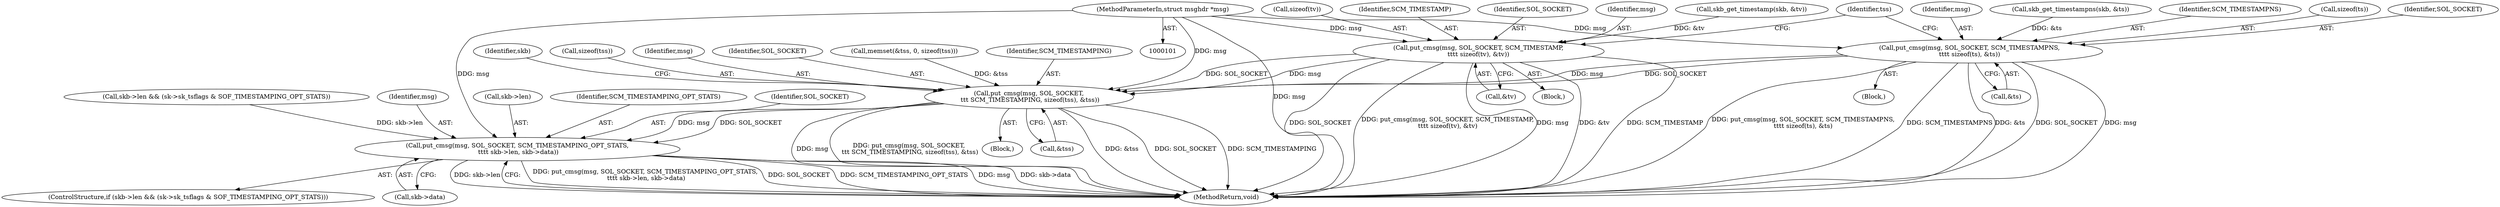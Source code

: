 digraph "0_linux_8605330aac5a5785630aec8f64378a54891937cc_0@pointer" {
"1000102" [label="(MethodParameterIn,struct msghdr *msg)"];
"1000146" [label="(Call,put_cmsg(msg, SOL_SOCKET, SCM_TIMESTAMP,\n\t\t\t\t sizeof(tv), &tv))"];
"1000219" [label="(Call,put_cmsg(msg, SOL_SOCKET,\n \t\t\t SCM_TIMESTAMPING, sizeof(tss), &tss))"];
"1000237" [label="(Call,put_cmsg(msg, SOL_SOCKET, SCM_TIMESTAMPING_OPT_STATS,\n \t\t\t\t skb->len, skb->data))"];
"1000161" [label="(Call,put_cmsg(msg, SOL_SOCKET, SCM_TIMESTAMPNS,\n\t\t\t\t sizeof(ts), &ts))"];
"1000218" [label="(Block,)"];
"1000146" [label="(Call,put_cmsg(msg, SOL_SOCKET, SCM_TIMESTAMP,\n\t\t\t\t sizeof(tv), &tv))"];
"1000230" [label="(Identifier,skb)"];
"1000227" [label="(ControlStructure,if (skb->len && (sk->sk_tsflags & SOF_TIMESTAMPING_OPT_STATS)))"];
"1000171" [label="(Identifier,tss)"];
"1000155" [label="(Block,)"];
"1000237" [label="(Call,put_cmsg(msg, SOL_SOCKET, SCM_TIMESTAMPING_OPT_STATS,\n \t\t\t\t skb->len, skb->data))"];
"1000149" [label="(Identifier,SCM_TIMESTAMP)"];
"1000163" [label="(Identifier,SOL_SOCKET)"];
"1000228" [label="(Call,skb->len && (sk->sk_tsflags & SOF_TIMESTAMPING_OPT_STATS))"];
"1000225" [label="(Call,&tss)"];
"1000244" [label="(Call,skb->data)"];
"1000162" [label="(Identifier,msg)"];
"1000157" [label="(Call,skb_get_timestampns(skb, &ts))"];
"1000148" [label="(Identifier,SOL_SOCKET)"];
"1000152" [label="(Call,&tv)"];
"1000167" [label="(Call,&ts)"];
"1000223" [label="(Call,sizeof(tss))"];
"1000241" [label="(Call,skb->len)"];
"1000220" [label="(Identifier,msg)"];
"1000164" [label="(Identifier,SCM_TIMESTAMPNS)"];
"1000240" [label="(Identifier,SCM_TIMESTAMPING_OPT_STATS)"];
"1000147" [label="(Identifier,msg)"];
"1000221" [label="(Identifier,SOL_SOCKET)"];
"1000142" [label="(Call,skb_get_timestamp(skb, &tv))"];
"1000102" [label="(MethodParameterIn,struct msghdr *msg)"];
"1000219" [label="(Call,put_cmsg(msg, SOL_SOCKET,\n \t\t\t SCM_TIMESTAMPING, sizeof(tss), &tss))"];
"1000247" [label="(MethodReturn,void)"];
"1000140" [label="(Block,)"];
"1000239" [label="(Identifier,SOL_SOCKET)"];
"1000165" [label="(Call,sizeof(ts))"];
"1000169" [label="(Call,memset(&tss, 0, sizeof(tss)))"];
"1000150" [label="(Call,sizeof(tv))"];
"1000222" [label="(Identifier,SCM_TIMESTAMPING)"];
"1000238" [label="(Identifier,msg)"];
"1000161" [label="(Call,put_cmsg(msg, SOL_SOCKET, SCM_TIMESTAMPNS,\n\t\t\t\t sizeof(ts), &ts))"];
"1000102" -> "1000101"  [label="AST: "];
"1000102" -> "1000247"  [label="DDG: msg"];
"1000102" -> "1000146"  [label="DDG: msg"];
"1000102" -> "1000161"  [label="DDG: msg"];
"1000102" -> "1000219"  [label="DDG: msg"];
"1000102" -> "1000237"  [label="DDG: msg"];
"1000146" -> "1000140"  [label="AST: "];
"1000146" -> "1000152"  [label="CFG: "];
"1000147" -> "1000146"  [label="AST: "];
"1000148" -> "1000146"  [label="AST: "];
"1000149" -> "1000146"  [label="AST: "];
"1000150" -> "1000146"  [label="AST: "];
"1000152" -> "1000146"  [label="AST: "];
"1000171" -> "1000146"  [label="CFG: "];
"1000146" -> "1000247"  [label="DDG: &tv"];
"1000146" -> "1000247"  [label="DDG: SCM_TIMESTAMP"];
"1000146" -> "1000247"  [label="DDG: SOL_SOCKET"];
"1000146" -> "1000247"  [label="DDG: put_cmsg(msg, SOL_SOCKET, SCM_TIMESTAMP,\n\t\t\t\t sizeof(tv), &tv)"];
"1000146" -> "1000247"  [label="DDG: msg"];
"1000142" -> "1000146"  [label="DDG: &tv"];
"1000146" -> "1000219"  [label="DDG: msg"];
"1000146" -> "1000219"  [label="DDG: SOL_SOCKET"];
"1000219" -> "1000218"  [label="AST: "];
"1000219" -> "1000225"  [label="CFG: "];
"1000220" -> "1000219"  [label="AST: "];
"1000221" -> "1000219"  [label="AST: "];
"1000222" -> "1000219"  [label="AST: "];
"1000223" -> "1000219"  [label="AST: "];
"1000225" -> "1000219"  [label="AST: "];
"1000230" -> "1000219"  [label="CFG: "];
"1000219" -> "1000247"  [label="DDG: put_cmsg(msg, SOL_SOCKET,\n \t\t\t SCM_TIMESTAMPING, sizeof(tss), &tss)"];
"1000219" -> "1000247"  [label="DDG: &tss"];
"1000219" -> "1000247"  [label="DDG: SOL_SOCKET"];
"1000219" -> "1000247"  [label="DDG: SCM_TIMESTAMPING"];
"1000219" -> "1000247"  [label="DDG: msg"];
"1000161" -> "1000219"  [label="DDG: msg"];
"1000161" -> "1000219"  [label="DDG: SOL_SOCKET"];
"1000169" -> "1000219"  [label="DDG: &tss"];
"1000219" -> "1000237"  [label="DDG: msg"];
"1000219" -> "1000237"  [label="DDG: SOL_SOCKET"];
"1000237" -> "1000227"  [label="AST: "];
"1000237" -> "1000244"  [label="CFG: "];
"1000238" -> "1000237"  [label="AST: "];
"1000239" -> "1000237"  [label="AST: "];
"1000240" -> "1000237"  [label="AST: "];
"1000241" -> "1000237"  [label="AST: "];
"1000244" -> "1000237"  [label="AST: "];
"1000247" -> "1000237"  [label="CFG: "];
"1000237" -> "1000247"  [label="DDG: put_cmsg(msg, SOL_SOCKET, SCM_TIMESTAMPING_OPT_STATS,\n \t\t\t\t skb->len, skb->data)"];
"1000237" -> "1000247"  [label="DDG: SOL_SOCKET"];
"1000237" -> "1000247"  [label="DDG: SCM_TIMESTAMPING_OPT_STATS"];
"1000237" -> "1000247"  [label="DDG: msg"];
"1000237" -> "1000247"  [label="DDG: skb->data"];
"1000237" -> "1000247"  [label="DDG: skb->len"];
"1000228" -> "1000237"  [label="DDG: skb->len"];
"1000161" -> "1000155"  [label="AST: "];
"1000161" -> "1000167"  [label="CFG: "];
"1000162" -> "1000161"  [label="AST: "];
"1000163" -> "1000161"  [label="AST: "];
"1000164" -> "1000161"  [label="AST: "];
"1000165" -> "1000161"  [label="AST: "];
"1000167" -> "1000161"  [label="AST: "];
"1000171" -> "1000161"  [label="CFG: "];
"1000161" -> "1000247"  [label="DDG: SCM_TIMESTAMPNS"];
"1000161" -> "1000247"  [label="DDG: &ts"];
"1000161" -> "1000247"  [label="DDG: SOL_SOCKET"];
"1000161" -> "1000247"  [label="DDG: msg"];
"1000161" -> "1000247"  [label="DDG: put_cmsg(msg, SOL_SOCKET, SCM_TIMESTAMPNS,\n\t\t\t\t sizeof(ts), &ts)"];
"1000157" -> "1000161"  [label="DDG: &ts"];
}
